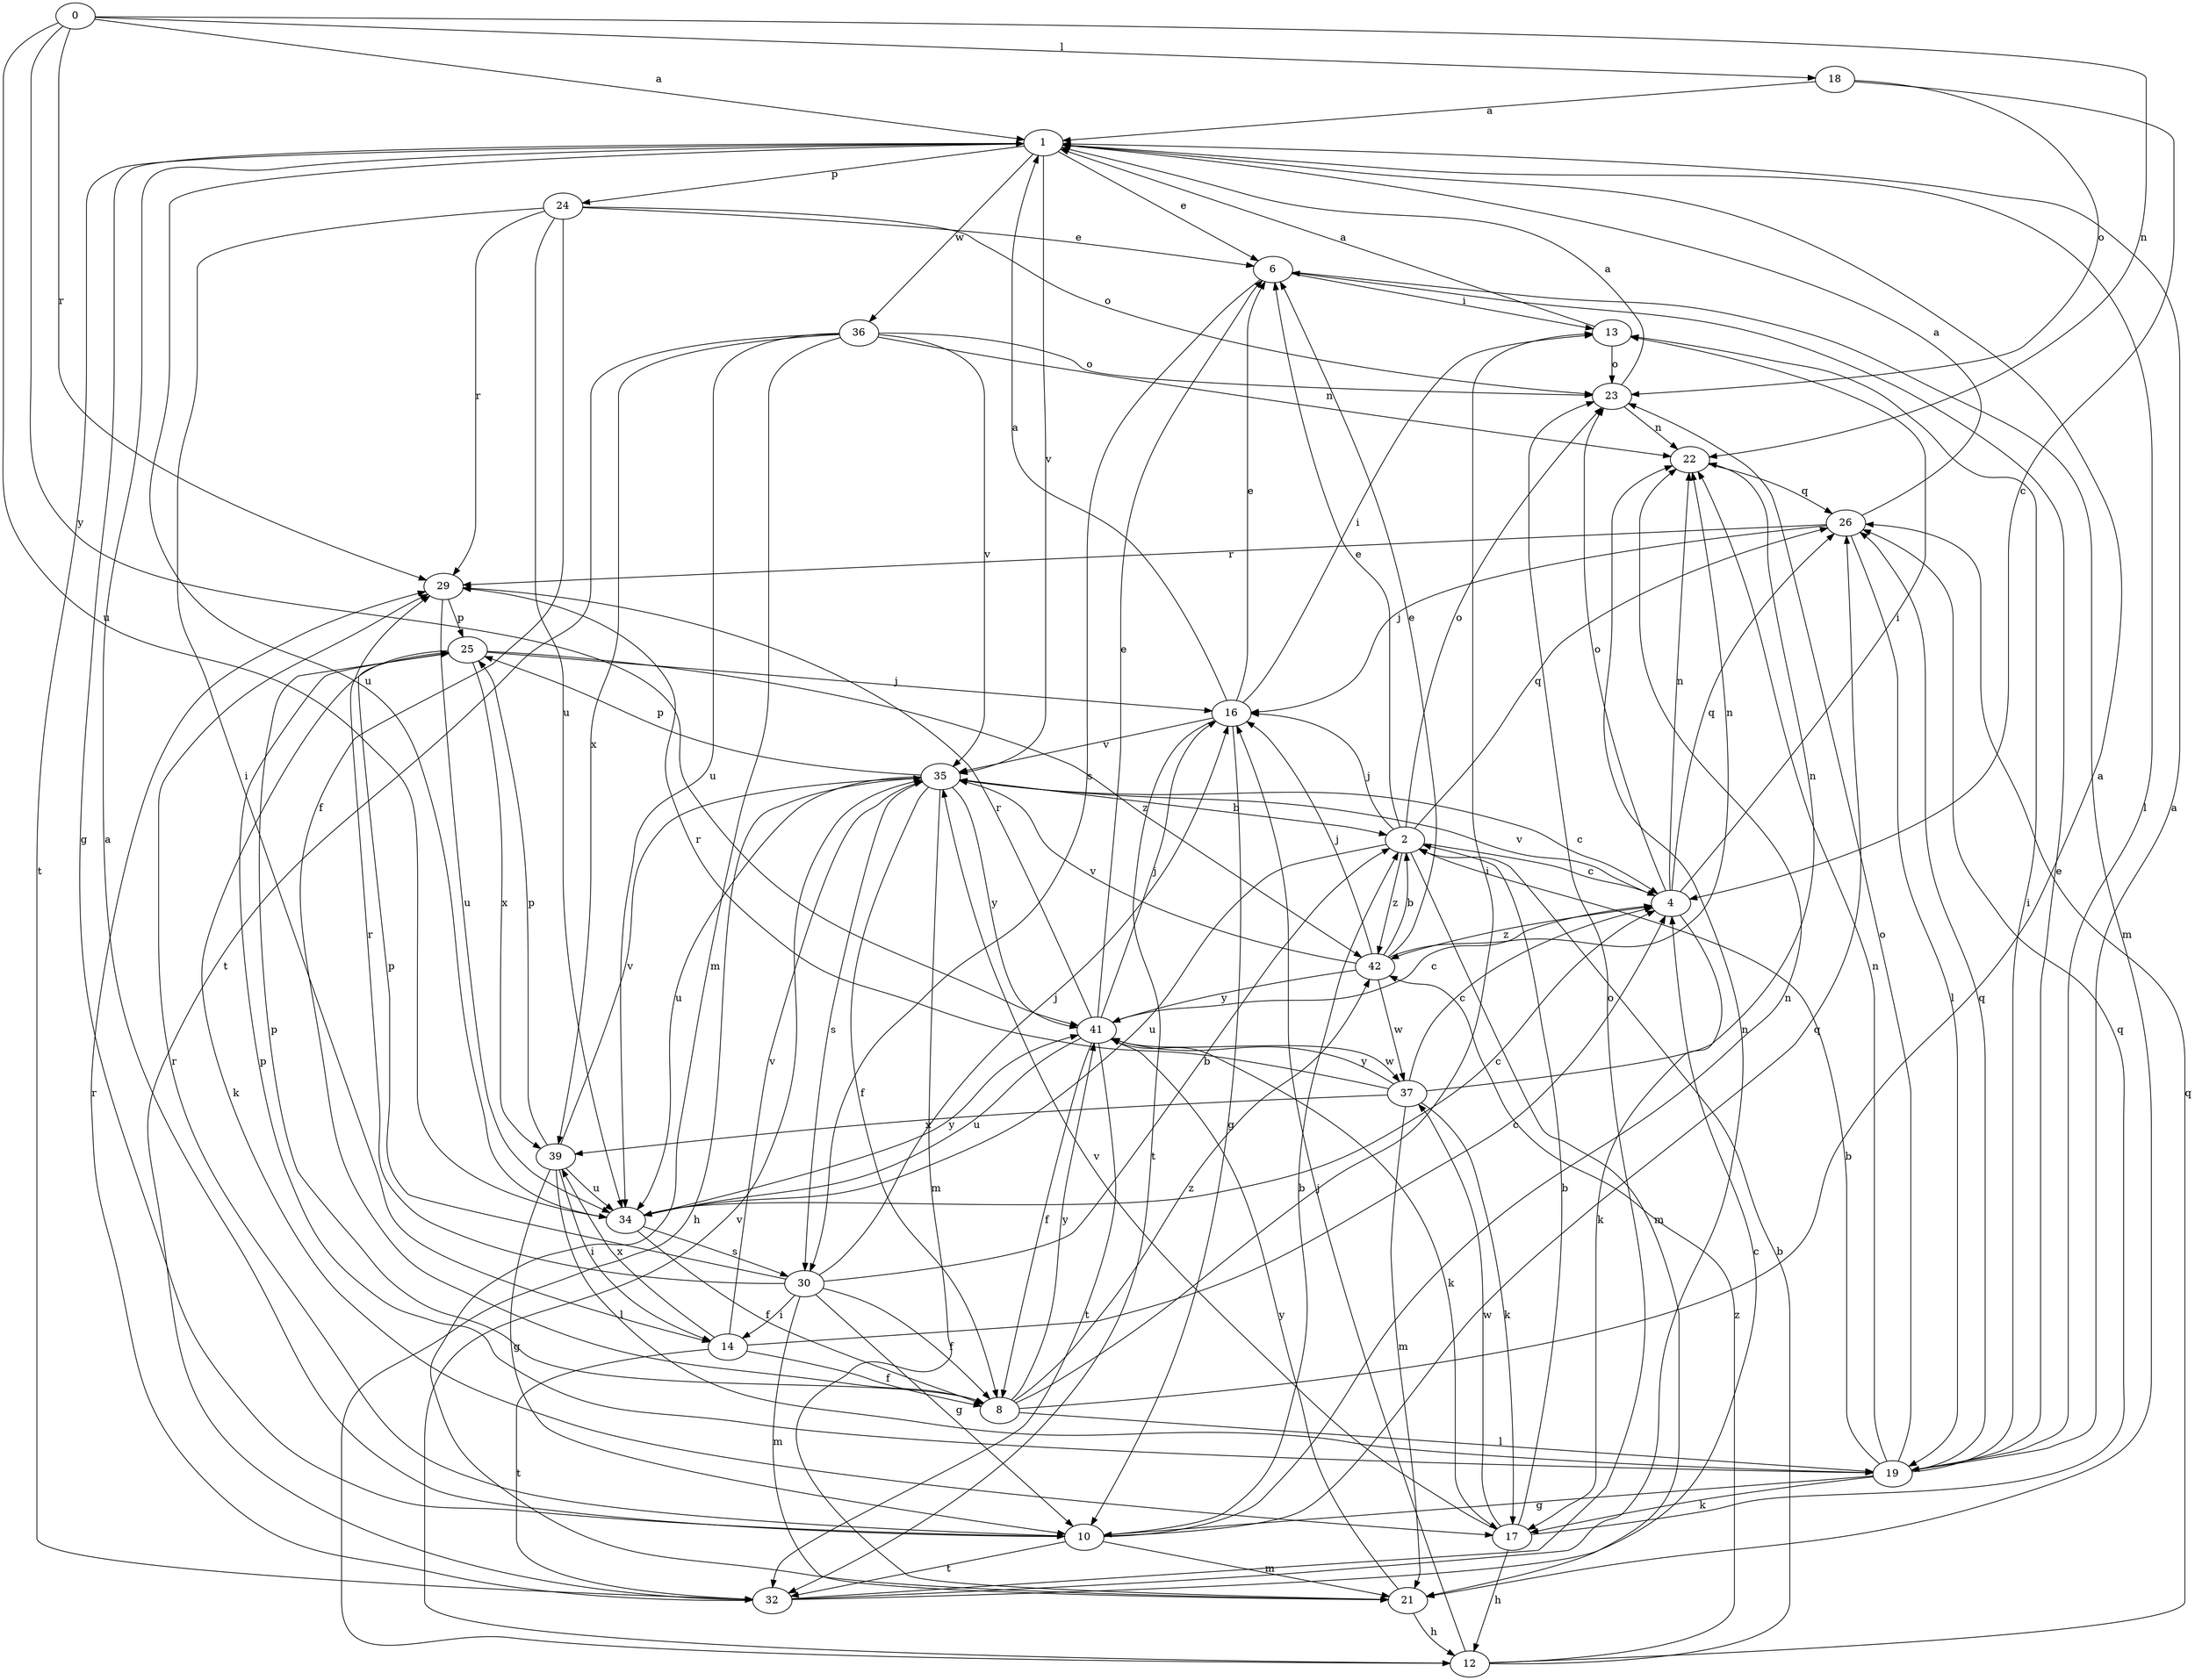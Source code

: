 strict digraph  {
0;
1;
2;
4;
6;
8;
10;
12;
13;
14;
16;
17;
18;
19;
21;
22;
23;
24;
25;
26;
29;
30;
32;
34;
35;
36;
37;
39;
41;
42;
0 -> 1  [label=a];
0 -> 18  [label=l];
0 -> 22  [label=n];
0 -> 29  [label=r];
0 -> 34  [label=u];
0 -> 41  [label=y];
1 -> 6  [label=e];
1 -> 10  [label=g];
1 -> 19  [label=l];
1 -> 24  [label=p];
1 -> 32  [label=t];
1 -> 34  [label=u];
1 -> 35  [label=v];
1 -> 36  [label=w];
2 -> 4  [label=c];
2 -> 6  [label=e];
2 -> 16  [label=j];
2 -> 21  [label=m];
2 -> 23  [label=o];
2 -> 26  [label=q];
2 -> 34  [label=u];
2 -> 42  [label=z];
4 -> 13  [label=i];
4 -> 17  [label=k];
4 -> 22  [label=n];
4 -> 23  [label=o];
4 -> 26  [label=q];
4 -> 35  [label=v];
4 -> 42  [label=z];
6 -> 13  [label=i];
6 -> 21  [label=m];
6 -> 30  [label=s];
8 -> 1  [label=a];
8 -> 13  [label=i];
8 -> 19  [label=l];
8 -> 25  [label=p];
8 -> 41  [label=y];
8 -> 42  [label=z];
10 -> 1  [label=a];
10 -> 2  [label=b];
10 -> 21  [label=m];
10 -> 22  [label=n];
10 -> 26  [label=q];
10 -> 29  [label=r];
10 -> 32  [label=t];
12 -> 2  [label=b];
12 -> 16  [label=j];
12 -> 26  [label=q];
12 -> 35  [label=v];
12 -> 42  [label=z];
13 -> 1  [label=a];
13 -> 23  [label=o];
14 -> 4  [label=c];
14 -> 8  [label=f];
14 -> 32  [label=t];
14 -> 35  [label=v];
14 -> 39  [label=x];
16 -> 1  [label=a];
16 -> 6  [label=e];
16 -> 10  [label=g];
16 -> 13  [label=i];
16 -> 32  [label=t];
16 -> 35  [label=v];
17 -> 2  [label=b];
17 -> 12  [label=h];
17 -> 26  [label=q];
17 -> 35  [label=v];
17 -> 37  [label=w];
18 -> 1  [label=a];
18 -> 4  [label=c];
18 -> 23  [label=o];
19 -> 1  [label=a];
19 -> 2  [label=b];
19 -> 6  [label=e];
19 -> 10  [label=g];
19 -> 13  [label=i];
19 -> 17  [label=k];
19 -> 22  [label=n];
19 -> 23  [label=o];
19 -> 25  [label=p];
19 -> 26  [label=q];
21 -> 12  [label=h];
21 -> 41  [label=y];
22 -> 26  [label=q];
23 -> 1  [label=a];
23 -> 22  [label=n];
24 -> 6  [label=e];
24 -> 8  [label=f];
24 -> 14  [label=i];
24 -> 23  [label=o];
24 -> 29  [label=r];
24 -> 34  [label=u];
25 -> 16  [label=j];
25 -> 17  [label=k];
25 -> 39  [label=x];
25 -> 42  [label=z];
26 -> 1  [label=a];
26 -> 16  [label=j];
26 -> 19  [label=l];
26 -> 29  [label=r];
29 -> 25  [label=p];
29 -> 34  [label=u];
30 -> 2  [label=b];
30 -> 8  [label=f];
30 -> 10  [label=g];
30 -> 14  [label=i];
30 -> 16  [label=j];
30 -> 21  [label=m];
30 -> 25  [label=p];
30 -> 29  [label=r];
32 -> 4  [label=c];
32 -> 22  [label=n];
32 -> 23  [label=o];
32 -> 29  [label=r];
34 -> 4  [label=c];
34 -> 8  [label=f];
34 -> 30  [label=s];
34 -> 41  [label=y];
35 -> 2  [label=b];
35 -> 4  [label=c];
35 -> 8  [label=f];
35 -> 12  [label=h];
35 -> 21  [label=m];
35 -> 25  [label=p];
35 -> 30  [label=s];
35 -> 34  [label=u];
35 -> 41  [label=y];
36 -> 21  [label=m];
36 -> 22  [label=n];
36 -> 23  [label=o];
36 -> 32  [label=t];
36 -> 34  [label=u];
36 -> 35  [label=v];
36 -> 39  [label=x];
37 -> 4  [label=c];
37 -> 17  [label=k];
37 -> 21  [label=m];
37 -> 22  [label=n];
37 -> 29  [label=r];
37 -> 39  [label=x];
37 -> 41  [label=y];
39 -> 10  [label=g];
39 -> 14  [label=i];
39 -> 19  [label=l];
39 -> 25  [label=p];
39 -> 34  [label=u];
39 -> 35  [label=v];
41 -> 4  [label=c];
41 -> 6  [label=e];
41 -> 8  [label=f];
41 -> 16  [label=j];
41 -> 17  [label=k];
41 -> 29  [label=r];
41 -> 32  [label=t];
41 -> 34  [label=u];
41 -> 37  [label=w];
42 -> 2  [label=b];
42 -> 6  [label=e];
42 -> 16  [label=j];
42 -> 22  [label=n];
42 -> 35  [label=v];
42 -> 37  [label=w];
42 -> 41  [label=y];
}
